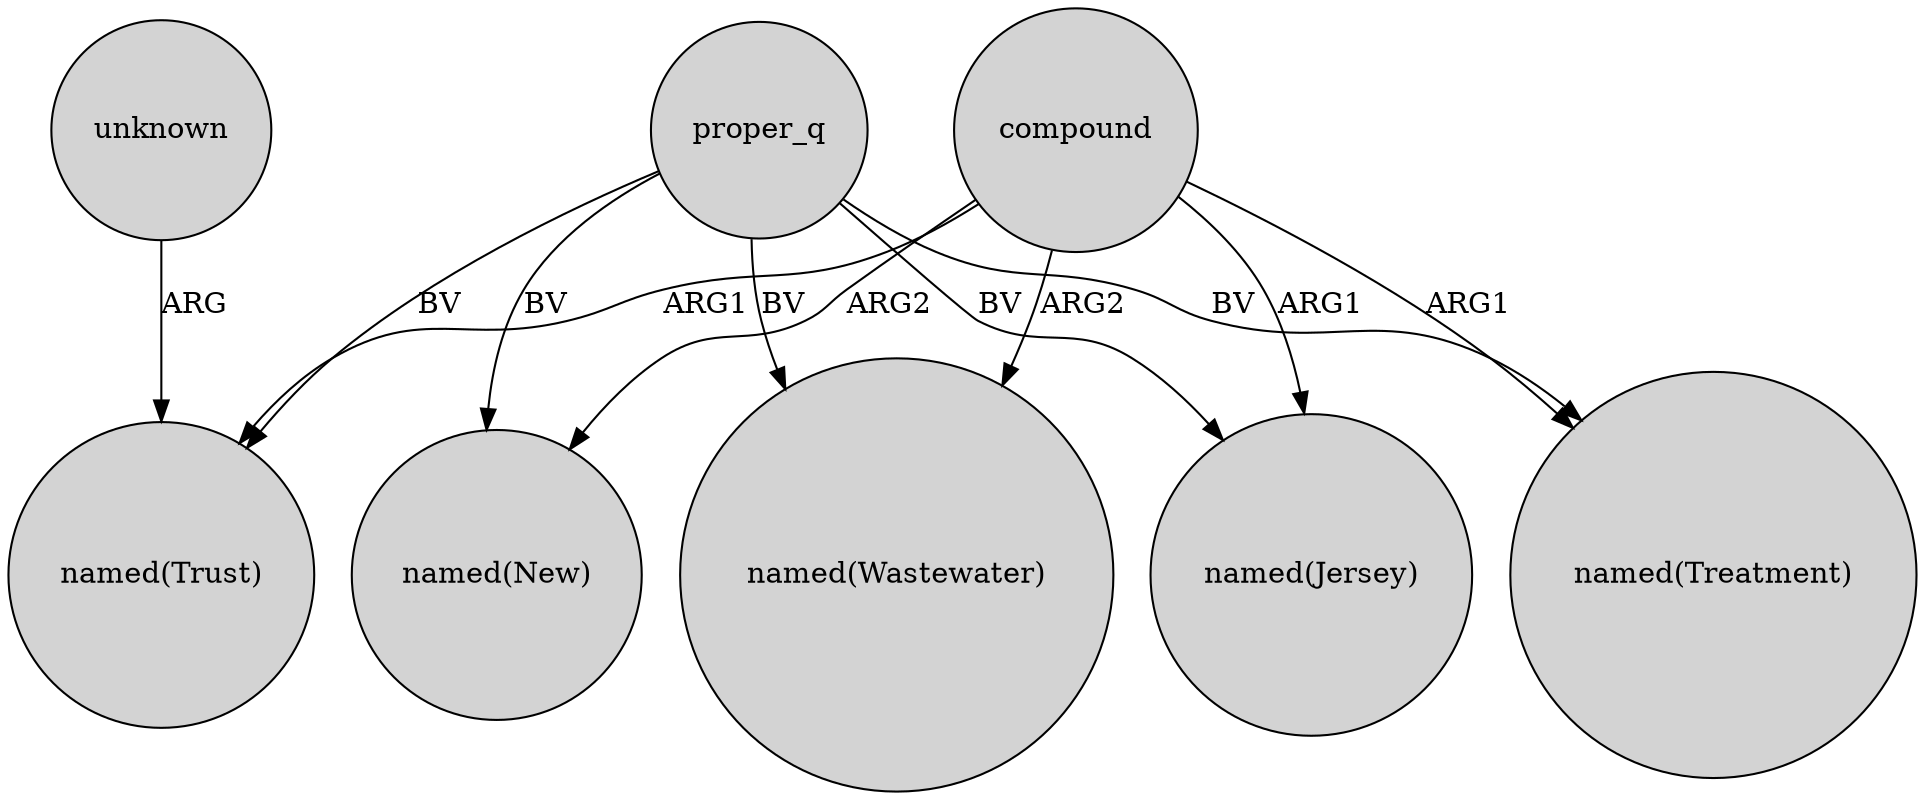 digraph {
	node [shape=circle style=filled]
	proper_q -> "named(Treatment)" [label=BV]
	compound -> "named(Trust)" [label=ARG1]
	proper_q -> "named(Trust)" [label=BV]
	proper_q -> "named(Wastewater)" [label=BV]
	unknown -> "named(Trust)" [label=ARG]
	compound -> "named(New)" [label=ARG2]
	compound -> "named(Wastewater)" [label=ARG2]
	compound -> "named(Jersey)" [label=ARG1]
	compound -> "named(Treatment)" [label=ARG1]
	proper_q -> "named(New)" [label=BV]
	proper_q -> "named(Jersey)" [label=BV]
}
